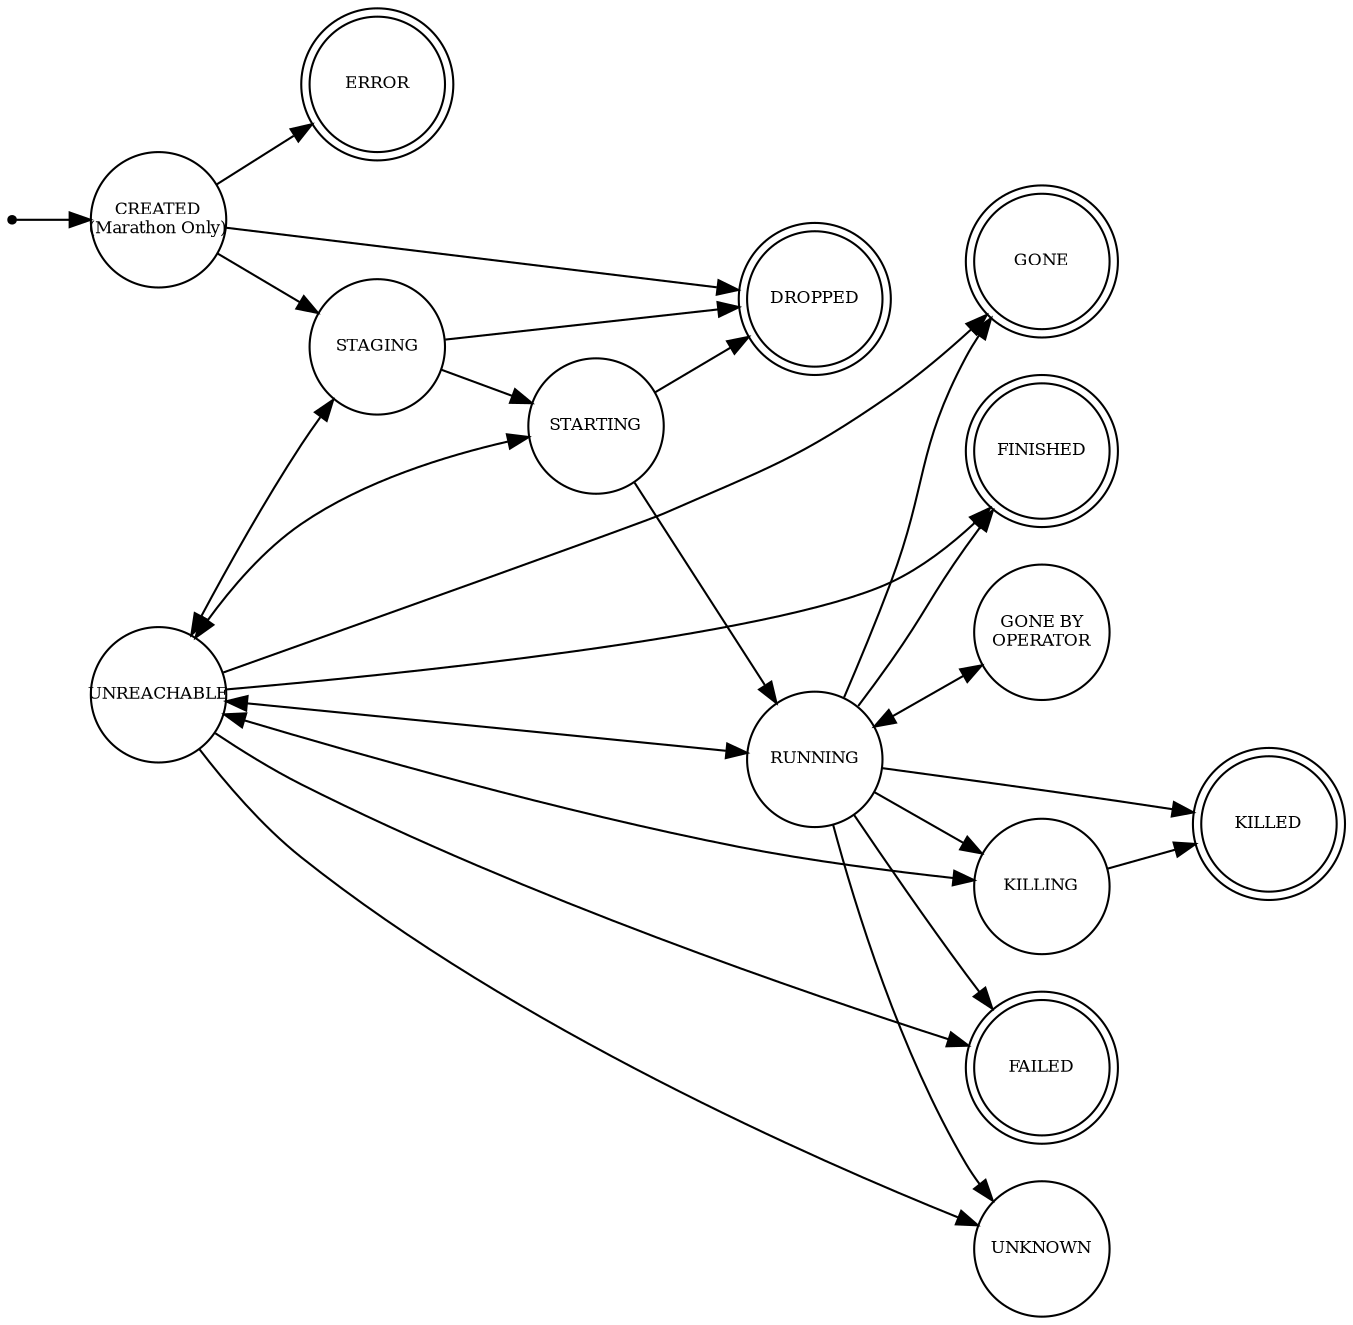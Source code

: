 digraph task_status_fsm {
    //layout = "fdp"
    rankdir = LR

    node [shape = point]; start;

    node [ fontsize = 8
         , fixedsize = true
         , width=0.9
         ]


      /**************************/
     /** Non-terminal states **/
    /************************/
	node [shape = circle];

    // Internal state for Marathon when a task start was requested.
    "CREATED\n(Marathon Only)";

    // Initial state. Framework status updates should not use.
    STAGING;

    // The task is being launched by the executor.
    STARTING;

	RUNNING;

    // The task is being killed by the executor.
    KILLING;

    // The task was running on an agent that has lost contact with the
    // master, typically due to a network failure or partition. The task
    // may or may not still be running.
	UNREACHABLE;

    // The task was running on an agent that the master cannot contact;
    // the operator has asserted that the agent has been shutdown, but
    // this has not been directly confirmed by the master. If the
    // operator is correct, the task is not running and this is a
    // terminal state; if the operator is mistaken, the task might still
    // be running, and might return to the RUNNING state in the future.
	"GONE BY\nOPERATOR";

    // The master has no knowledge of the task. This is typically
    // because either (a) the master never had knowledge of the task, or
    // (b) the master forgot about the task because it garbaged
    // collected its metadata about the task. The task may or may not
    // still be running.
	UNKNOWN;

      /*************************/
     /**** Terminal states ****/
    /*************************/
	node [shape = doublecircle];

    // The task was running on an agent that has been shutdown (e.g.,
    // the agent become partitioned, rebooted, and then reconnected to
    // the master; any tasks running before the reboot will transition
    // from UNREACHABLE to GONE). The task is no longer running. This is
    // a terminal state.
    GONE;

    // The task finished successfully.
    FINISHED;

    // The task failed to finish successfully.
    FAILED;

    // The task was killed by the executor.
    KILLED;

    // The task description contains an error.
    ERROR;

    // The task failed to launch because of a transient error. The
    // task's executor never started running. Unlike TASK_ERROR, the
    // task description is valid -- attempting to launch the task again
    // may be successful. This is a terminal state.
	DROPPED;

    start -> "CREATED\n(Marathon Only)";
    "CREATED\n(Marathon Only)" -> ERROR;
    "CREATED\n(Marathon Only)" -> STAGING;
    "CREATED\n(Marathon Only)" -> DROPPED;
    STAGING -> STARTING;
    STAGING -> DROPPED;
    STARTING -> RUNNING;
    STARTING -> DROPPED;

    RUNNING -> GONE;
    RUNNING -> "GONE BY\nOPERATOR" [dir = both];
    RUNNING -> FAILED;
    RUNNING -> FINISHED;
    RUNNING -> UNKNOWN;
    RUNNING -> KILLING;

    // A task can go right to being killed without going through killing phase.
    RUNNING -> KILLED;

    KILLING -> KILLED;

    // A task can come back from being UNREACHABLE to any state. HOWEVER, if a
    // task was state A and then UNREACHABLE it comes back only to being A. So
    // UNREACHABLE is not transitive.
    UNREACHABLE -> GONE;
    UNREACHABLE -> FAILED;
    UNREACHABLE -> FINISHED;
    UNREACHABLE -> RUNNING  [dir = both];
    UNREACHABLE -> STARTING  [dir = both];
    UNREACHABLE -> STAGING  [dir = both];
    UNREACHABLE -> KILLING  [dir = both];

    // This means that the task got garbage collected.
    UNREACHABLE -> UNKNOWN;
}
